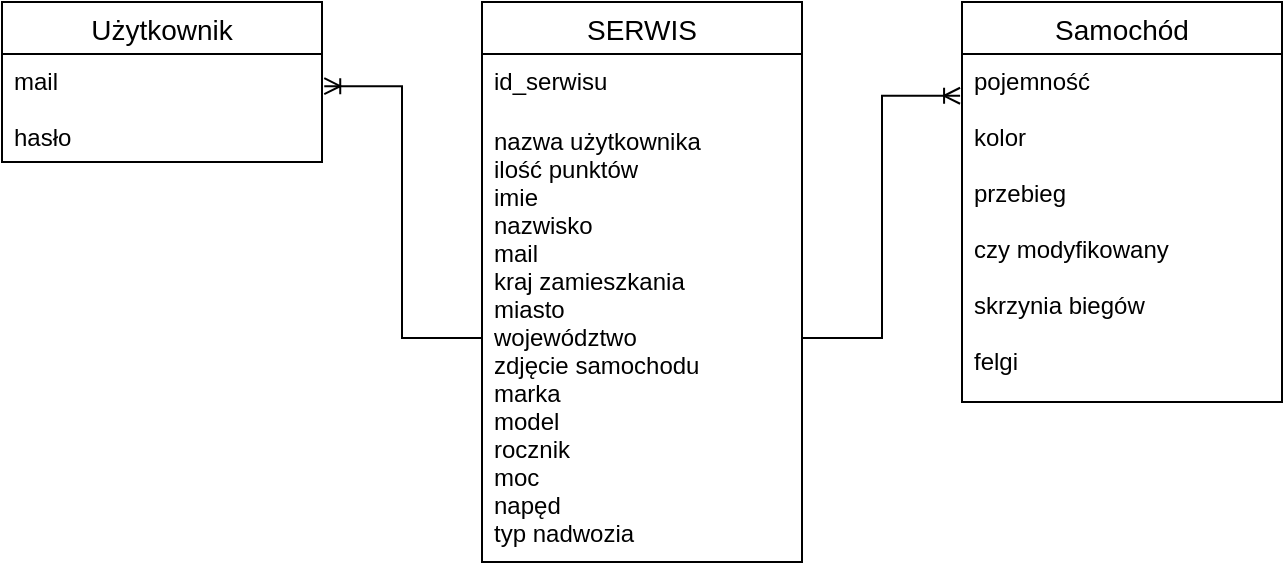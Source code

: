 <mxfile version="13.10.7" type="device"><diagram id="K7Ke1bkv-9mC-PFt1hcm" name="Page-1"><mxGraphModel dx="1422" dy="1963" grid="1" gridSize="10" guides="1" tooltips="1" connect="1" arrows="1" fold="1" page="1" pageScale="1" pageWidth="827" pageHeight="1169" math="0" shadow="0"><root><mxCell id="0"/><mxCell id="1" parent="0"/><mxCell id="4_tIRFtnZ3kRO2oJSJf2-8" value="Użytkownik" style="swimlane;fontStyle=0;childLayout=stackLayout;horizontal=1;startSize=26;horizontalStack=0;resizeParent=1;resizeParentMax=0;resizeLast=0;collapsible=1;marginBottom=0;align=center;fontSize=14;" parent="1" vertex="1"><mxGeometry x="100" y="-320" width="160" height="80" as="geometry"/></mxCell><mxCell id="4_tIRFtnZ3kRO2oJSJf2-11" value="mail&#10;&#10;hasło" style="text;strokeColor=none;fillColor=none;spacingLeft=4;spacingRight=4;overflow=hidden;rotatable=0;points=[[0,0.5],[1,0.5]];portConstraint=eastwest;fontSize=12;" parent="4_tIRFtnZ3kRO2oJSJf2-8" vertex="1"><mxGeometry y="26" width="160" height="54" as="geometry"/></mxCell><mxCell id="4_tIRFtnZ3kRO2oJSJf2-17" value="Samochód" style="swimlane;fontStyle=0;childLayout=stackLayout;horizontal=1;startSize=26;horizontalStack=0;resizeParent=1;resizeParentMax=0;resizeLast=0;collapsible=1;marginBottom=0;align=center;fontSize=14;" parent="1" vertex="1"><mxGeometry x="580" y="-320" width="160" height="200" as="geometry"/></mxCell><mxCell id="4_tIRFtnZ3kRO2oJSJf2-20" value="pojemność&#10;&#10;kolor &#10;&#10;przebieg&#10;&#10;czy modyfikowany&#10;&#10;skrzynia biegów&#10;&#10;felgi" style="text;strokeColor=none;fillColor=none;spacingLeft=4;spacingRight=4;overflow=hidden;rotatable=0;points=[[0,0.5],[1,0.5]];portConstraint=eastwest;fontSize=12;" parent="4_tIRFtnZ3kRO2oJSJf2-17" vertex="1"><mxGeometry y="26" width="160" height="174" as="geometry"/></mxCell><mxCell id="aVX9pb7LWn-QsOxPx1OO-1" value="SERWIS" style="swimlane;fontStyle=0;childLayout=stackLayout;horizontal=1;startSize=26;horizontalStack=0;resizeParent=1;resizeParentMax=0;resizeLast=0;collapsible=1;marginBottom=0;align=center;fontSize=14;" parent="1" vertex="1"><mxGeometry x="340" y="-320" width="160" height="280" as="geometry"/></mxCell><mxCell id="aVX9pb7LWn-QsOxPx1OO-2" value="id_serwisu" style="text;strokeColor=none;fillColor=none;spacingLeft=4;spacingRight=4;overflow=hidden;rotatable=0;points=[[0,0.5],[1,0.5]];portConstraint=eastwest;fontSize=12;" parent="aVX9pb7LWn-QsOxPx1OO-1" vertex="1"><mxGeometry y="26" width="160" height="30" as="geometry"/></mxCell><mxCell id="aVX9pb7LWn-QsOxPx1OO-4" value="nazwa użytkownika&#10;ilość punktów&#10;imie&#10;nazwisko&#10;mail&#10;kraj zamieszkania&#10;miasto&#10;województwo&#10;zdjęcie samochodu&#10;marka&#10;model&#10;rocznik&#10;moc&#10;napęd&#10;typ nadwozia&#10;" style="text;strokeColor=none;fillColor=none;spacingLeft=4;spacingRight=4;overflow=hidden;rotatable=0;points=[[0,0.5],[1,0.5]];portConstraint=eastwest;fontSize=12;" parent="aVX9pb7LWn-QsOxPx1OO-1" vertex="1"><mxGeometry y="56" width="160" height="224" as="geometry"/></mxCell><mxCell id="aVX9pb7LWn-QsOxPx1OO-6" style="edgeStyle=orthogonalEdgeStyle;rounded=0;orthogonalLoop=1;jettySize=auto;html=1;endArrow=ERoneToMany;endFill=0;entryX=-0.006;entryY=0.12;entryDx=0;entryDy=0;entryPerimeter=0;" parent="1" source="aVX9pb7LWn-QsOxPx1OO-4" target="4_tIRFtnZ3kRO2oJSJf2-20" edge="1"><mxGeometry relative="1" as="geometry"/></mxCell><mxCell id="aVX9pb7LWn-QsOxPx1OO-5" style="edgeStyle=orthogonalEdgeStyle;rounded=0;orthogonalLoop=1;jettySize=auto;html=1;endArrow=ERoneToMany;endFill=0;entryX=1.007;entryY=0.298;entryDx=0;entryDy=0;entryPerimeter=0;" parent="1" source="aVX9pb7LWn-QsOxPx1OO-4" target="4_tIRFtnZ3kRO2oJSJf2-11" edge="1"><mxGeometry relative="1" as="geometry"/></mxCell></root></mxGraphModel></diagram></mxfile>